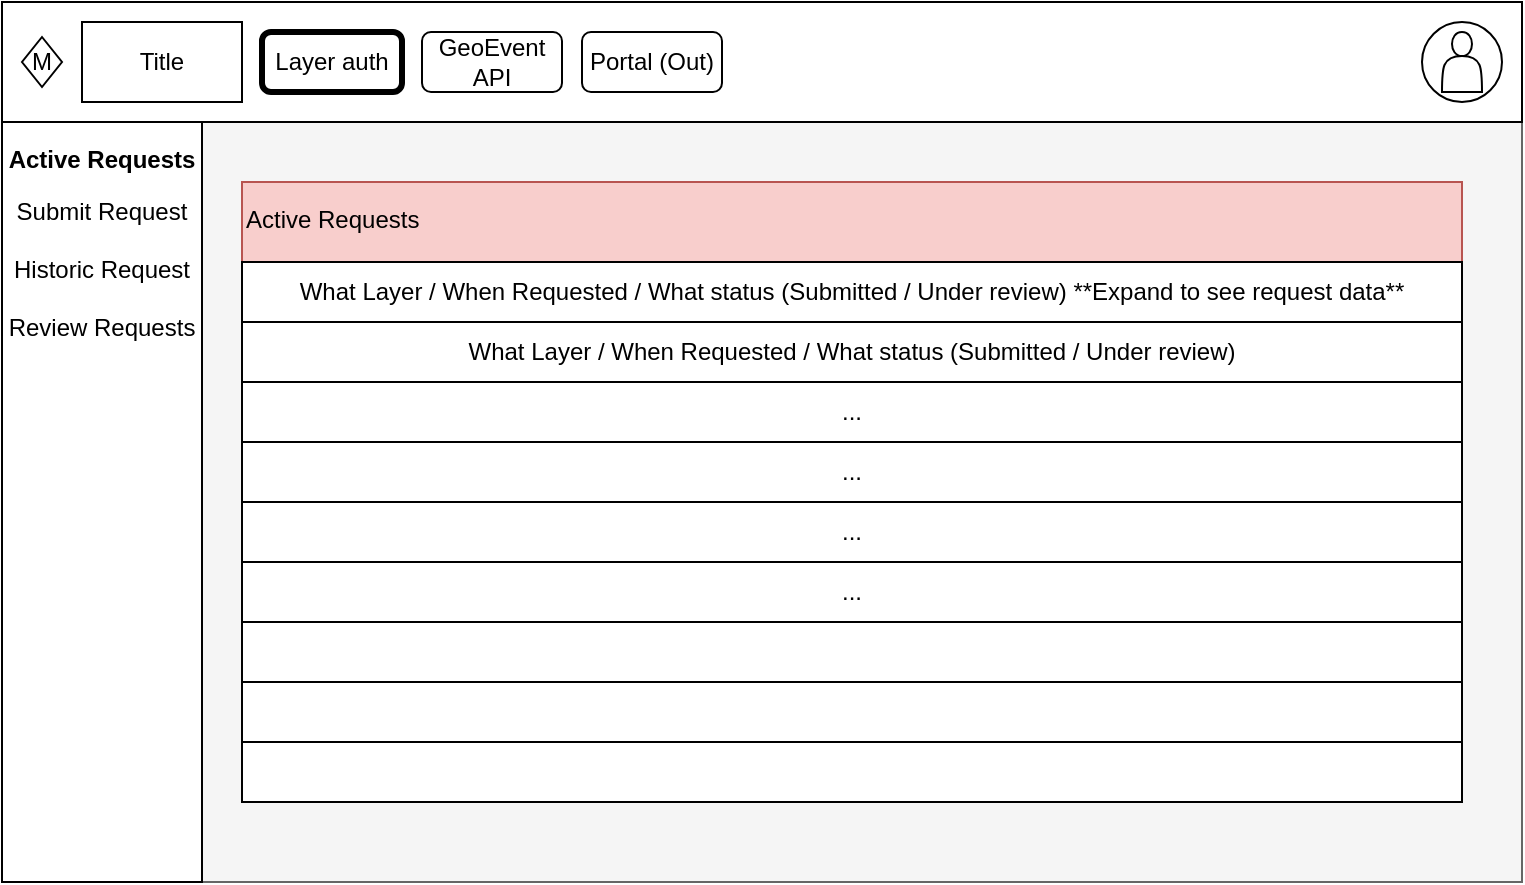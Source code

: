 <mxfile version="13.9.2" type="device"><diagram id="pVhanqgQSC5mQvHz0kqK" name="Page-1"><mxGraphModel dx="1038" dy="531" grid="1" gridSize="10" guides="1" tooltips="1" connect="1" arrows="1" fold="1" page="1" pageScale="1" pageWidth="850" pageHeight="1100" math="0" shadow="0"><root><mxCell id="0"/><mxCell id="1" parent="0"/><mxCell id="Ghu-CK-6HLSKG89OT5UD-14" value="" style="rounded=0;whiteSpace=wrap;html=1;fillColor=#f5f5f5;strokeColor=#666666;fontColor=#333333;" vertex="1" parent="1"><mxGeometry x="40" y="40" width="760" height="440" as="geometry"/></mxCell><mxCell id="Ghu-CK-6HLSKG89OT5UD-2" value="" style="rounded=0;whiteSpace=wrap;html=1;" vertex="1" parent="1"><mxGeometry x="40" y="40" width="760" height="60" as="geometry"/></mxCell><mxCell id="Ghu-CK-6HLSKG89OT5UD-3" value="" style="ellipse;whiteSpace=wrap;html=1;aspect=fixed;" vertex="1" parent="1"><mxGeometry x="750" y="50" width="40" height="40" as="geometry"/></mxCell><mxCell id="Ghu-CK-6HLSKG89OT5UD-4" value="" style="shape=actor;whiteSpace=wrap;html=1;" vertex="1" parent="1"><mxGeometry x="760" y="55" width="20" height="30" as="geometry"/></mxCell><mxCell id="Ghu-CK-6HLSKG89OT5UD-8" value="M" style="rhombus;whiteSpace=wrap;html=1;" vertex="1" parent="1"><mxGeometry x="50" y="57.5" width="20" height="25" as="geometry"/></mxCell><mxCell id="Ghu-CK-6HLSKG89OT5UD-9" value="Title" style="rounded=0;whiteSpace=wrap;html=1;" vertex="1" parent="1"><mxGeometry x="80" y="50" width="80" height="40" as="geometry"/></mxCell><mxCell id="Ghu-CK-6HLSKG89OT5UD-10" value="Layer auth" style="rounded=1;whiteSpace=wrap;html=1;strokeWidth=3;" vertex="1" parent="1"><mxGeometry x="170" y="55" width="70" height="30" as="geometry"/></mxCell><mxCell id="Ghu-CK-6HLSKG89OT5UD-11" value="GeoEvent API" style="rounded=1;whiteSpace=wrap;html=1;" vertex="1" parent="1"><mxGeometry x="250" y="55" width="70" height="30" as="geometry"/></mxCell><mxCell id="Ghu-CK-6HLSKG89OT5UD-12" value="Portal (Out)" style="rounded=1;whiteSpace=wrap;html=1;" vertex="1" parent="1"><mxGeometry x="330" y="55" width="70" height="30" as="geometry"/></mxCell><mxCell id="Ghu-CK-6HLSKG89OT5UD-13" value="&lt;p style=&quot;line-height: 120%&quot;&gt;&lt;b&gt;Active Requests&lt;/b&gt;&lt;/p&gt;&lt;p style=&quot;line-height: 120%&quot;&gt;Submit Request&lt;br&gt;&lt;br&gt;Historic Request&lt;br&gt;&lt;br&gt;Review Requests&lt;br&gt;&lt;br&gt;&lt;br&gt;&lt;br&gt;&lt;br&gt;&lt;br&gt;&lt;br&gt;&lt;br&gt;&lt;br&gt;&lt;br&gt;&lt;br&gt;&lt;br&gt;&lt;br&gt;&lt;br&gt;&lt;br&gt;&lt;br&gt;&lt;br&gt;&lt;br&gt;&lt;br&gt;&lt;/p&gt;" style="rounded=0;whiteSpace=wrap;html=1;" vertex="1" parent="1"><mxGeometry x="40" y="100" width="100" height="380" as="geometry"/></mxCell><mxCell id="Ghu-CK-6HLSKG89OT5UD-16" value="Active Requests&lt;br&gt;&lt;br&gt;&lt;br&gt;&lt;br&gt;&lt;br&gt;&lt;br&gt;&lt;br&gt;&lt;br&gt;&lt;br&gt;&lt;br&gt;&lt;br&gt;&lt;br&gt;&lt;br&gt;&lt;br&gt;&lt;br&gt;&lt;br&gt;&lt;br&gt;&lt;br&gt;&lt;br&gt;&lt;br&gt;" style="rounded=0;whiteSpace=wrap;html=1;fillColor=#f8cecc;strokeColor=#b85450;align=left;" vertex="1" parent="1"><mxGeometry x="160" y="130" width="610" height="310" as="geometry"/></mxCell><mxCell id="Ghu-CK-6HLSKG89OT5UD-18" value="Submit New Request" style="rounded=0;whiteSpace=wrap;html=1;strokeWidth=1;" vertex="1" parent="1"><mxGeometry x="640" y="380" width="80" height="40" as="geometry"/></mxCell><mxCell id="Ghu-CK-6HLSKG89OT5UD-21" value="What Layer / When Requested / What status (Submitted / Under review) **Expand to see request data**" style="rounded=0;whiteSpace=wrap;html=1;strokeWidth=1;" vertex="1" parent="1"><mxGeometry x="160" y="170" width="610" height="30" as="geometry"/></mxCell><mxCell id="Ghu-CK-6HLSKG89OT5UD-22" value="&lt;span&gt;What Layer / When Requested / What status (Submitted / Under review)&lt;/span&gt;" style="rounded=0;whiteSpace=wrap;html=1;strokeWidth=1;align=center;" vertex="1" parent="1"><mxGeometry x="160" y="200" width="610" height="30" as="geometry"/></mxCell><mxCell id="Ghu-CK-6HLSKG89OT5UD-23" value="..." style="rounded=0;whiteSpace=wrap;html=1;strokeWidth=1;" vertex="1" parent="1"><mxGeometry x="160" y="230" width="610" height="30" as="geometry"/></mxCell><mxCell id="Ghu-CK-6HLSKG89OT5UD-24" value="..." style="rounded=0;whiteSpace=wrap;html=1;strokeWidth=1;" vertex="1" parent="1"><mxGeometry x="160" y="290" width="610" height="30" as="geometry"/></mxCell><mxCell id="Ghu-CK-6HLSKG89OT5UD-25" value="..." style="rounded=0;whiteSpace=wrap;html=1;strokeWidth=1;" vertex="1" parent="1"><mxGeometry x="160" y="320" width="610" height="30" as="geometry"/></mxCell><mxCell id="Ghu-CK-6HLSKG89OT5UD-26" value="" style="rounded=0;whiteSpace=wrap;html=1;strokeWidth=1;" vertex="1" parent="1"><mxGeometry x="160" y="350" width="610" height="30" as="geometry"/></mxCell><mxCell id="Ghu-CK-6HLSKG89OT5UD-27" value="" style="rounded=0;whiteSpace=wrap;html=1;strokeWidth=1;" vertex="1" parent="1"><mxGeometry x="160" y="380" width="610" height="30" as="geometry"/></mxCell><mxCell id="Ghu-CK-6HLSKG89OT5UD-28" value="" style="rounded=0;whiteSpace=wrap;html=1;strokeWidth=1;" vertex="1" parent="1"><mxGeometry x="160" y="410" width="610" height="30" as="geometry"/></mxCell><mxCell id="Ghu-CK-6HLSKG89OT5UD-29" value="..." style="rounded=0;whiteSpace=wrap;html=1;strokeWidth=1;" vertex="1" parent="1"><mxGeometry x="160" y="260" width="610" height="30" as="geometry"/></mxCell></root></mxGraphModel></diagram></mxfile>